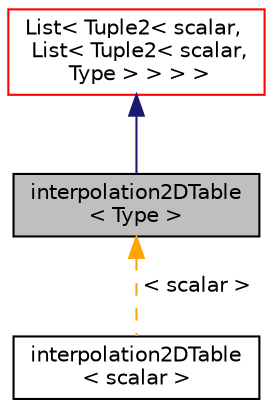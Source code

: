 digraph "interpolation2DTable&lt; Type &gt;"
{
  bgcolor="transparent";
  edge [fontname="Helvetica",fontsize="10",labelfontname="Helvetica",labelfontsize="10"];
  node [fontname="Helvetica",fontsize="10",shape=record];
  Node1 [label="interpolation2DTable\l\< Type \>",height=0.2,width=0.4,color="black", fillcolor="grey75", style="filled", fontcolor="black"];
  Node2 -> Node1 [dir="back",color="midnightblue",fontsize="10",style="solid",fontname="Helvetica"];
  Node2 [label="List\< Tuple2\< scalar,\l List\< Tuple2\< scalar,\l Type \> \> \> \>",height=0.2,width=0.4,color="red",URL="$a01355.html"];
  Node1 -> Node3 [dir="back",color="orange",fontsize="10",style="dashed",label=" \< scalar \>" ,fontname="Helvetica"];
  Node3 [label="interpolation2DTable\l\< scalar \>",height=0.2,width=0.4,color="black",URL="$a01143.html"];
}
